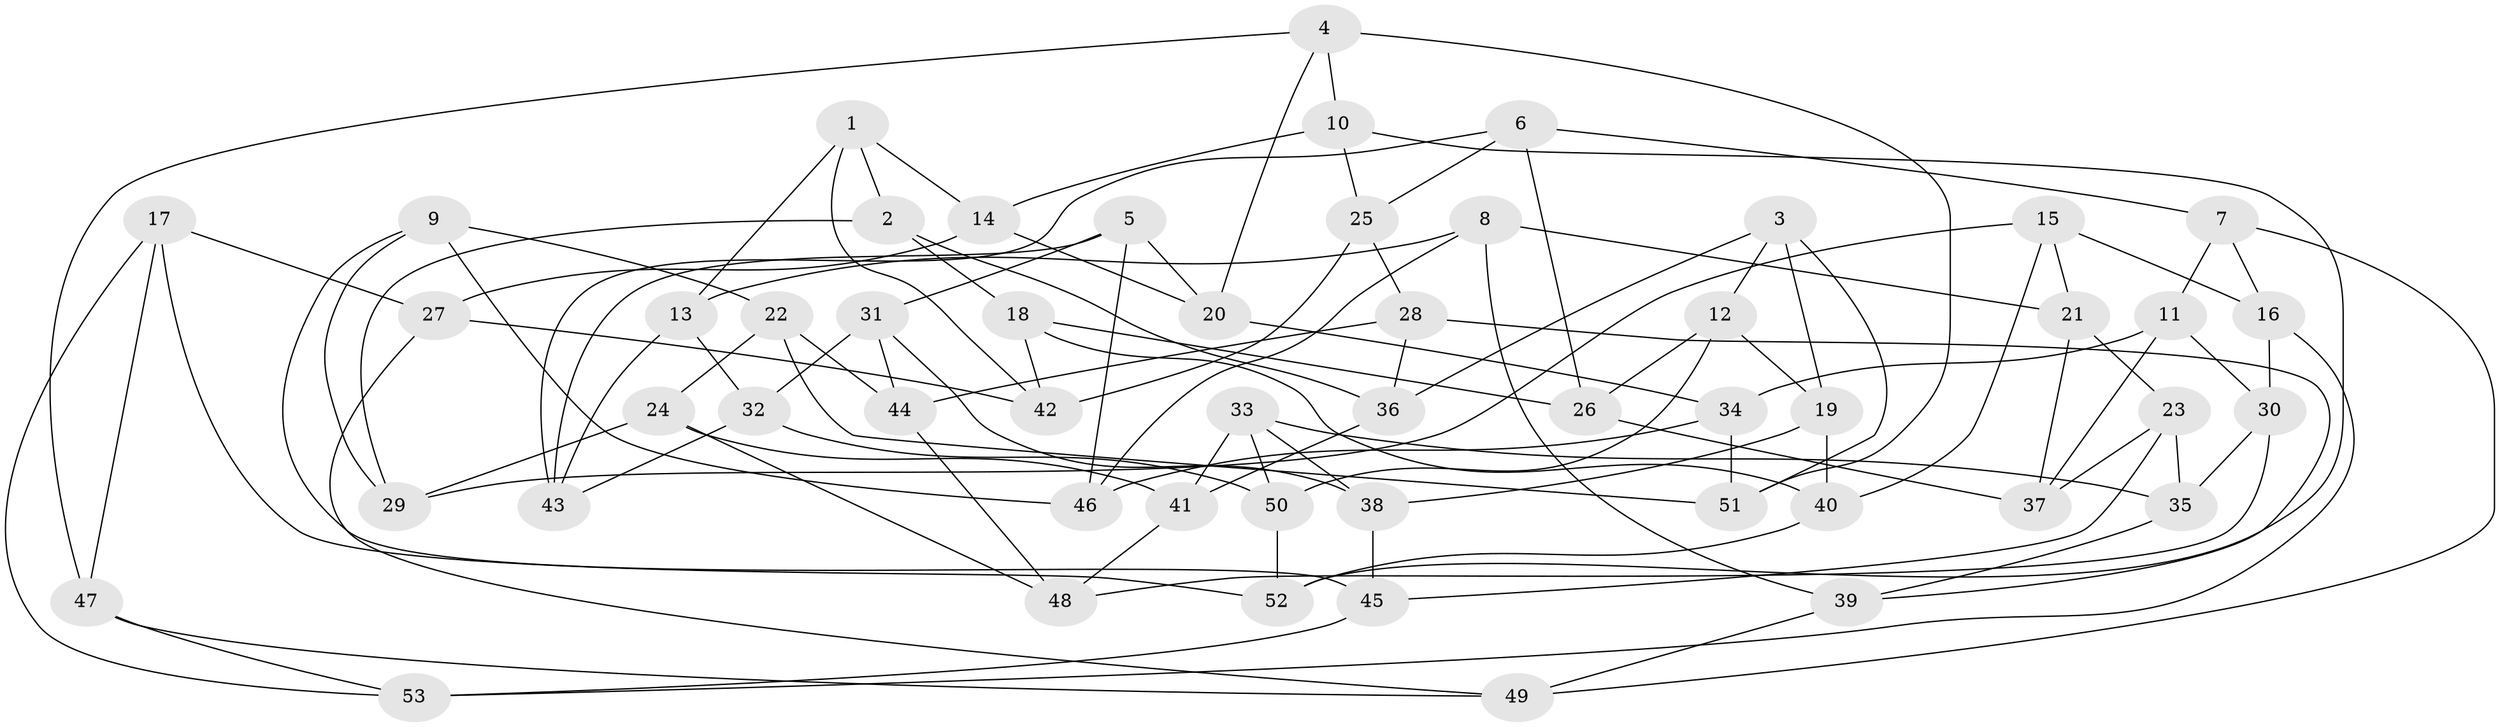 // coarse degree distribution, {3: 0.07692307692307693, 6: 0.19230769230769232, 9: 0.07692307692307693, 7: 0.07692307692307693, 4: 0.46153846153846156, 10: 0.038461538461538464, 5: 0.07692307692307693}
// Generated by graph-tools (version 1.1) at 2025/21/03/04/25 18:21:00]
// undirected, 53 vertices, 106 edges
graph export_dot {
graph [start="1"]
  node [color=gray90,style=filled];
  1;
  2;
  3;
  4;
  5;
  6;
  7;
  8;
  9;
  10;
  11;
  12;
  13;
  14;
  15;
  16;
  17;
  18;
  19;
  20;
  21;
  22;
  23;
  24;
  25;
  26;
  27;
  28;
  29;
  30;
  31;
  32;
  33;
  34;
  35;
  36;
  37;
  38;
  39;
  40;
  41;
  42;
  43;
  44;
  45;
  46;
  47;
  48;
  49;
  50;
  51;
  52;
  53;
  1 -- 2;
  1 -- 14;
  1 -- 42;
  1 -- 13;
  2 -- 29;
  2 -- 36;
  2 -- 18;
  3 -- 12;
  3 -- 51;
  3 -- 19;
  3 -- 36;
  4 -- 51;
  4 -- 20;
  4 -- 10;
  4 -- 47;
  5 -- 46;
  5 -- 20;
  5 -- 31;
  5 -- 43;
  6 -- 43;
  6 -- 25;
  6 -- 26;
  6 -- 7;
  7 -- 49;
  7 -- 11;
  7 -- 16;
  8 -- 13;
  8 -- 39;
  8 -- 21;
  8 -- 46;
  9 -- 29;
  9 -- 45;
  9 -- 46;
  9 -- 22;
  10 -- 25;
  10 -- 14;
  10 -- 52;
  11 -- 30;
  11 -- 37;
  11 -- 34;
  12 -- 26;
  12 -- 50;
  12 -- 19;
  13 -- 43;
  13 -- 32;
  14 -- 27;
  14 -- 20;
  15 -- 40;
  15 -- 16;
  15 -- 29;
  15 -- 21;
  16 -- 30;
  16 -- 53;
  17 -- 27;
  17 -- 53;
  17 -- 52;
  17 -- 47;
  18 -- 42;
  18 -- 26;
  18 -- 40;
  19 -- 38;
  19 -- 40;
  20 -- 34;
  21 -- 37;
  21 -- 23;
  22 -- 44;
  22 -- 24;
  22 -- 51;
  23 -- 35;
  23 -- 45;
  23 -- 37;
  24 -- 29;
  24 -- 41;
  24 -- 48;
  25 -- 42;
  25 -- 28;
  26 -- 37;
  27 -- 49;
  27 -- 42;
  28 -- 44;
  28 -- 36;
  28 -- 39;
  30 -- 35;
  30 -- 48;
  31 -- 44;
  31 -- 32;
  31 -- 38;
  32 -- 50;
  32 -- 43;
  33 -- 38;
  33 -- 41;
  33 -- 35;
  33 -- 50;
  34 -- 51;
  34 -- 46;
  35 -- 39;
  36 -- 41;
  38 -- 45;
  39 -- 49;
  40 -- 52;
  41 -- 48;
  44 -- 48;
  45 -- 53;
  47 -- 49;
  47 -- 53;
  50 -- 52;
}
